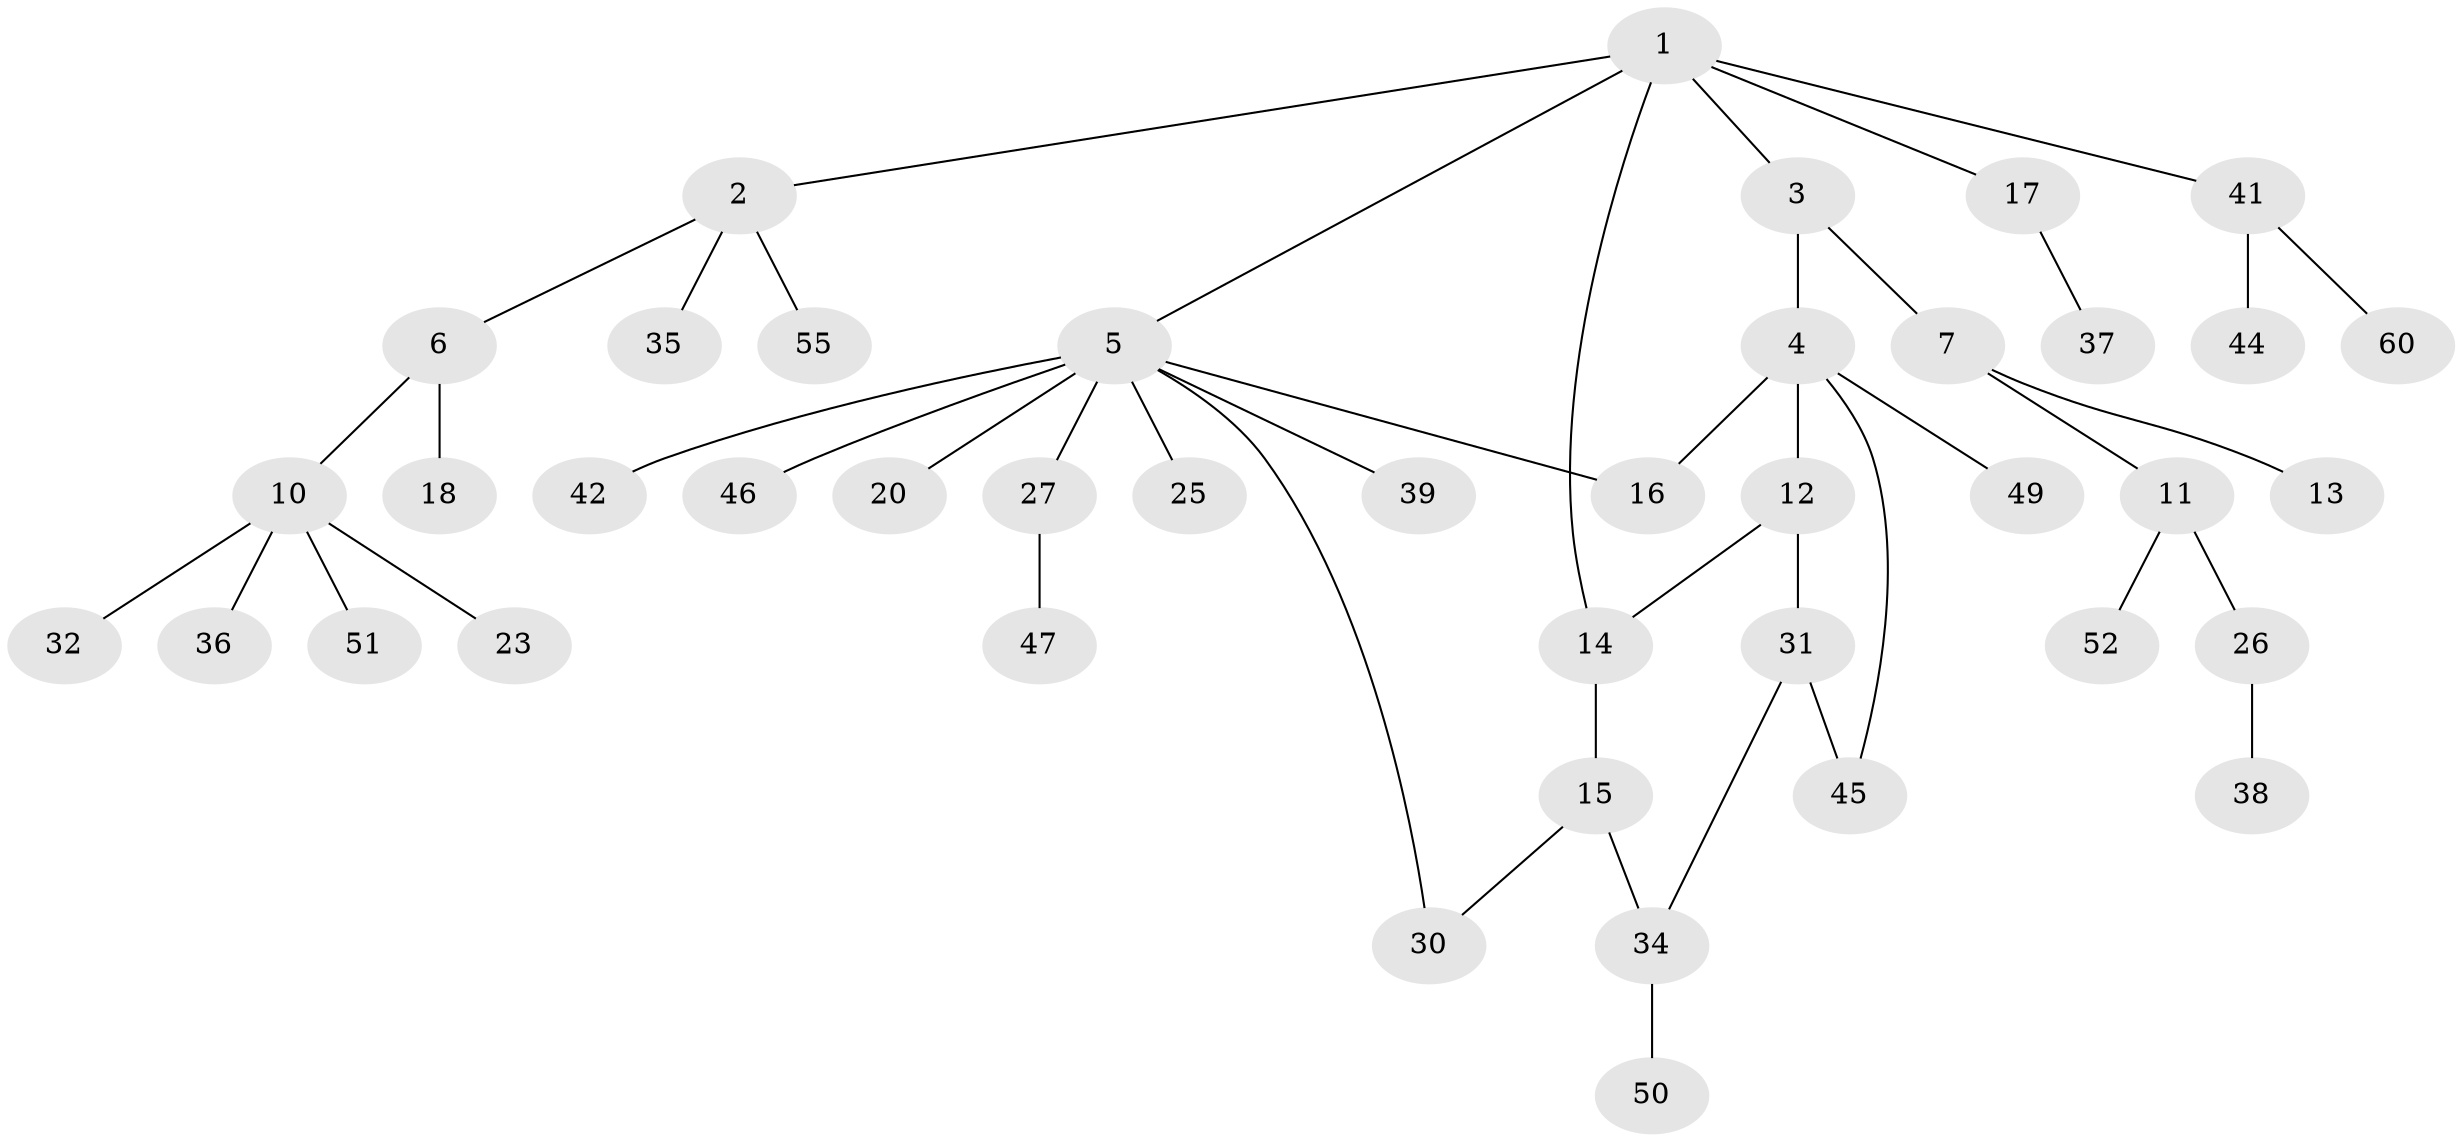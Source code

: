 // original degree distribution, {6: 0.05, 4: 0.06666666666666667, 3: 0.26666666666666666, 5: 0.016666666666666666, 1: 0.48333333333333334, 2: 0.11666666666666667}
// Generated by graph-tools (version 1.1) at 2025/17/03/04/25 18:17:06]
// undirected, 42 vertices, 46 edges
graph export_dot {
graph [start="1"]
  node [color=gray90,style=filled];
  1;
  2;
  3;
  4 [super="+21"];
  5 [super="+8"];
  6;
  7 [super="+57"];
  10 [super="+40"];
  11;
  12;
  13;
  14;
  15 [super="+29"];
  16 [super="+22"];
  17;
  18;
  20;
  23;
  25;
  26 [super="+58"];
  27 [super="+28"];
  30 [super="+48"];
  31;
  32;
  34;
  35;
  36;
  37;
  38;
  39;
  41;
  42;
  44;
  45 [super="+59+56"];
  46;
  47;
  49;
  50;
  51 [super="+54"];
  52;
  55;
  60;
  1 -- 2;
  1 -- 3;
  1 -- 5;
  1 -- 14;
  1 -- 17;
  1 -- 41;
  2 -- 6;
  2 -- 35;
  2 -- 55;
  3 -- 4;
  3 -- 7;
  4 -- 12;
  4 -- 49;
  4 -- 16;
  4 -- 45;
  5 -- 16;
  5 -- 20;
  5 -- 27 [weight=2];
  5 -- 30;
  5 -- 39;
  5 -- 25;
  5 -- 42;
  5 -- 46;
  6 -- 10;
  6 -- 18;
  7 -- 11;
  7 -- 13;
  10 -- 23;
  10 -- 32;
  10 -- 36;
  10 -- 51;
  11 -- 26;
  11 -- 52;
  12 -- 31;
  12 -- 14;
  14 -- 15;
  15 -- 30;
  15 -- 34;
  17 -- 37;
  26 -- 38;
  27 -- 47;
  31 -- 45;
  31 -- 34;
  34 -- 50;
  41 -- 44;
  41 -- 60;
}
